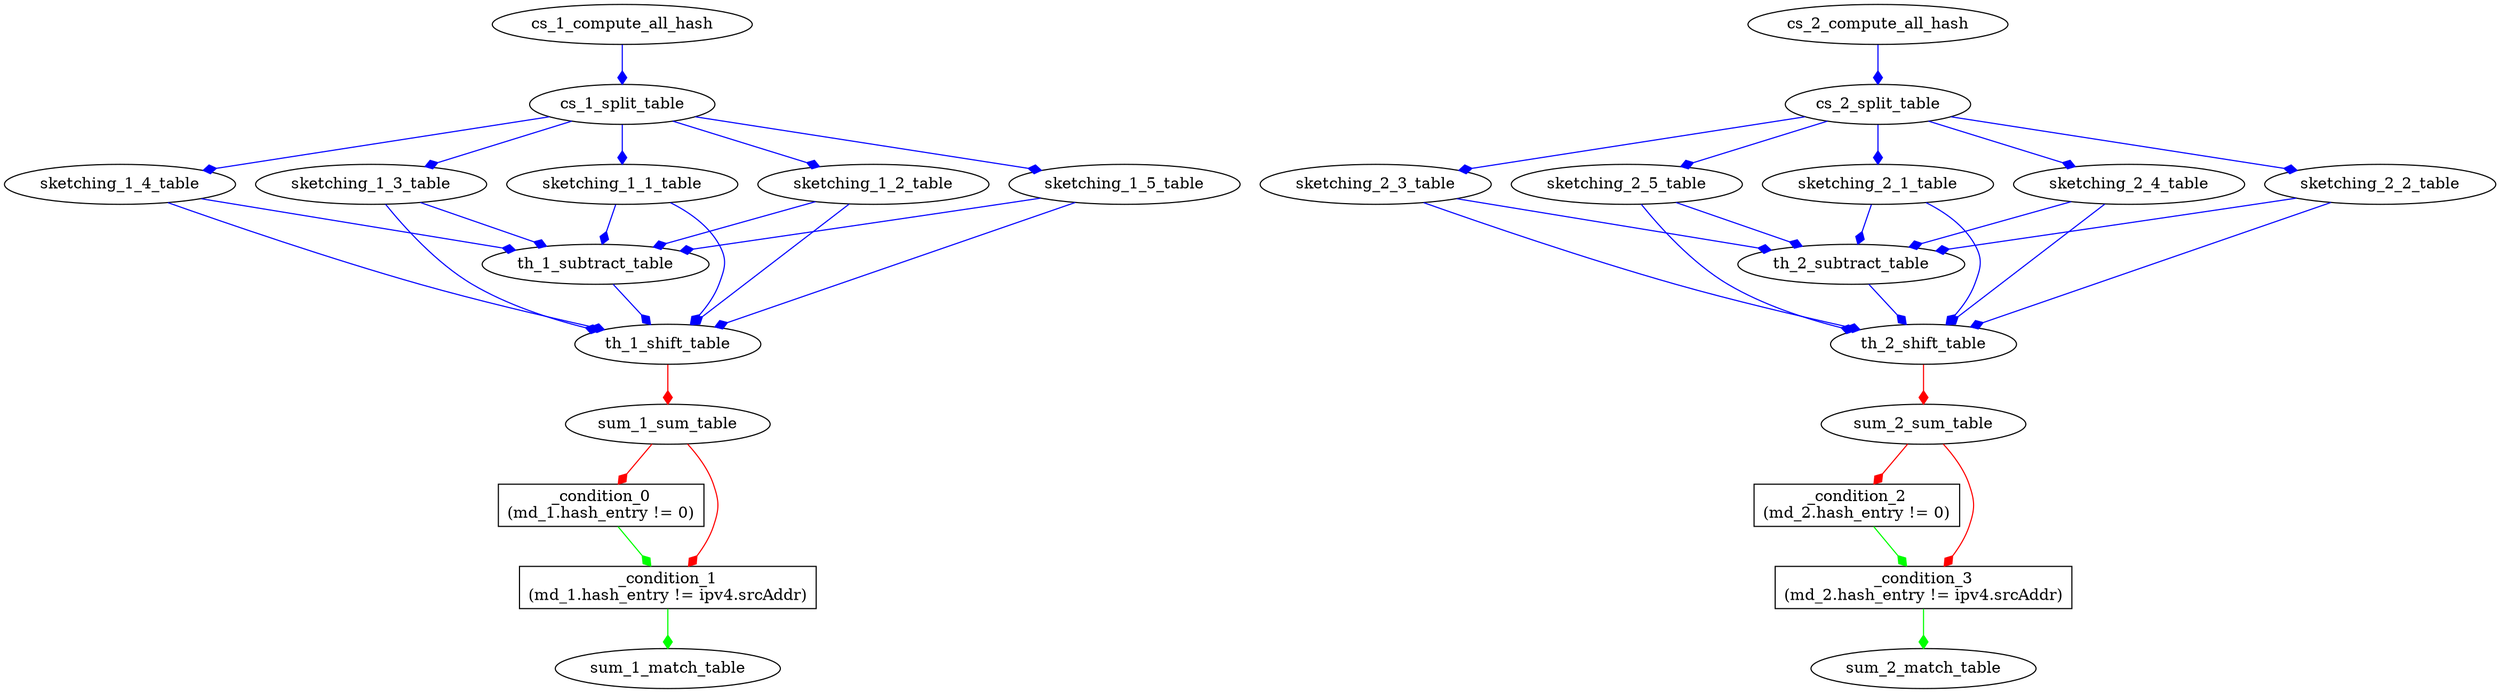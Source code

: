 digraph ingress {
_condition_1 [shape=box label="_condition_1\n(md_1.hash_entry != ipv4.srcAddr)"];
_condition_2 [shape=box label="_condition_2\n(md_2.hash_entry != 0)"];
_condition_0 [shape=box label="_condition_0\n(md_1.hash_entry != 0)"];
_condition_3 [shape=box label="_condition_3\n(md_2.hash_entry != ipv4.srcAddr)"];
sketching_2_3_table -> th_2_shift_table [color=blue  arrowhead = diamond];
sketching_2_3_table -> th_2_subtract_table [color=blue  arrowhead = diamond];
_condition_1 -> sum_1_match_table [color=green  arrowhead = diamond];
cs_2_split_table -> sketching_2_5_table [color=blue  arrowhead = diamond];
cs_2_split_table -> sketching_2_3_table [color=blue  arrowhead = diamond];
cs_2_split_table -> sketching_2_1_table [color=blue  arrowhead = diamond];
cs_2_split_table -> sketching_2_4_table [color=blue  arrowhead = diamond];
cs_2_split_table -> sketching_2_2_table [color=blue  arrowhead = diamond];
th_2_subtract_table -> th_2_shift_table [color=blue  arrowhead = diamond];
_condition_2 -> _condition_3 [color=green  arrowhead = diamond];
sketching_2_2_table -> th_2_shift_table [color=blue  arrowhead = diamond];
sketching_2_2_table -> th_2_subtract_table [color=blue  arrowhead = diamond];
_condition_0 -> _condition_1 [color=green  arrowhead = diamond];
th_1_subtract_table -> th_1_shift_table [color=blue  arrowhead = diamond];
sketching_1_4_table -> th_1_subtract_table [color=blue  arrowhead = diamond];
sketching_1_4_table -> th_1_shift_table [color=blue  arrowhead = diamond];
cs_1_compute_all_hash -> cs_1_split_table [color=blue  arrowhead = diamond];
sum_2_sum_table -> _condition_3 [color=red  arrowhead = diamond];
sum_2_sum_table -> _condition_2 [color=red  arrowhead = diamond];
sum_1_sum_table -> _condition_0 [color=red  arrowhead = diamond];
sum_1_sum_table -> _condition_1 [color=red  arrowhead = diamond];
sketching_2_1_table -> th_2_shift_table [color=blue  arrowhead = diamond];
sketching_2_1_table -> th_2_subtract_table [color=blue  arrowhead = diamond];
sketching_1_3_table -> th_1_subtract_table [color=blue  arrowhead = diamond];
sketching_1_3_table -> th_1_shift_table [color=blue  arrowhead = diamond];
sketching_1_1_table -> th_1_shift_table [color=blue  arrowhead = diamond];
sketching_1_1_table -> th_1_subtract_table [color=blue  arrowhead = diamond];
sketching_1_2_table -> th_1_subtract_table [color=blue  arrowhead = diamond];
sketching_1_2_table -> th_1_shift_table [color=blue  arrowhead = diamond];
sketching_2_5_table -> th_2_shift_table [color=blue  arrowhead = diamond];
sketching_2_5_table -> th_2_subtract_table [color=blue  arrowhead = diamond];
sketching_1_5_table -> th_1_subtract_table [color=blue  arrowhead = diamond];
sketching_1_5_table -> th_1_shift_table [color=blue  arrowhead = diamond];
cs_2_compute_all_hash -> cs_2_split_table [color=blue  arrowhead = diamond];
th_1_shift_table -> sum_1_sum_table [color=red  arrowhead = diamond];
th_2_shift_table -> sum_2_sum_table [color=red  arrowhead = diamond];
sketching_2_4_table -> th_2_shift_table [color=blue  arrowhead = diamond];
sketching_2_4_table -> th_2_subtract_table [color=blue  arrowhead = diamond];
cs_1_split_table -> sketching_1_1_table [color=blue  arrowhead = diamond];
cs_1_split_table -> sketching_1_4_table [color=blue  arrowhead = diamond];
cs_1_split_table -> sketching_1_5_table [color=blue  arrowhead = diamond];
cs_1_split_table -> sketching_1_3_table [color=blue  arrowhead = diamond];
cs_1_split_table -> sketching_1_2_table [color=blue  arrowhead = diamond];
_condition_3 -> sum_2_match_table [color=green  arrowhead = diamond];
}
